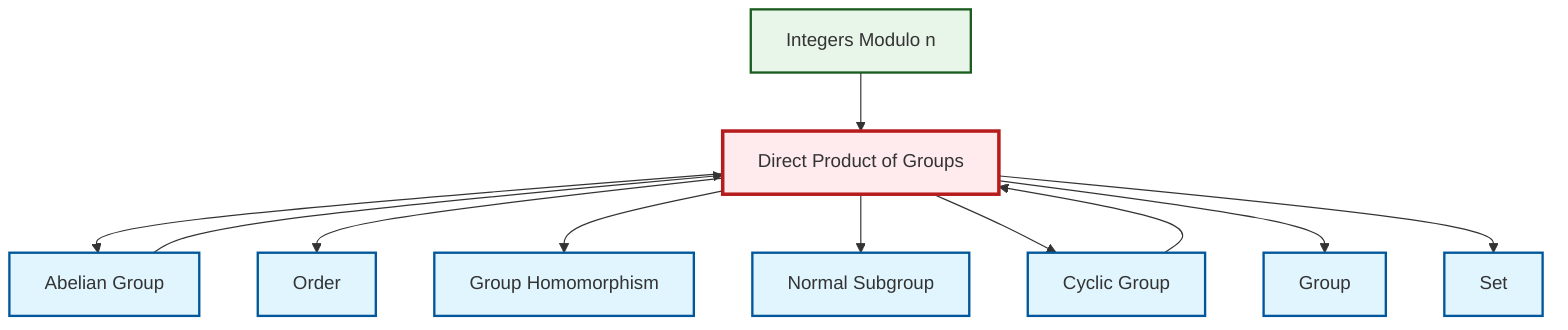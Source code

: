 graph TD
    classDef definition fill:#e1f5fe,stroke:#01579b,stroke-width:2px
    classDef theorem fill:#f3e5f5,stroke:#4a148c,stroke-width:2px
    classDef axiom fill:#fff3e0,stroke:#e65100,stroke-width:2px
    classDef example fill:#e8f5e9,stroke:#1b5e20,stroke-width:2px
    classDef current fill:#ffebee,stroke:#b71c1c,stroke-width:3px
    def-homomorphism["Group Homomorphism"]:::definition
    def-direct-product["Direct Product of Groups"]:::definition
    def-group["Group"]:::definition
    def-order["Order"]:::definition
    def-cyclic-group["Cyclic Group"]:::definition
    def-abelian-group["Abelian Group"]:::definition
    def-normal-subgroup["Normal Subgroup"]:::definition
    def-set["Set"]:::definition
    ex-quotient-integers-mod-n["Integers Modulo n"]:::example
    def-direct-product --> def-abelian-group
    def-direct-product --> def-order
    def-direct-product --> def-homomorphism
    def-direct-product --> def-normal-subgroup
    def-abelian-group --> def-direct-product
    def-cyclic-group --> def-direct-product
    def-direct-product --> def-cyclic-group
    def-direct-product --> def-group
    ex-quotient-integers-mod-n --> def-direct-product
    def-direct-product --> def-set
    class def-direct-product current